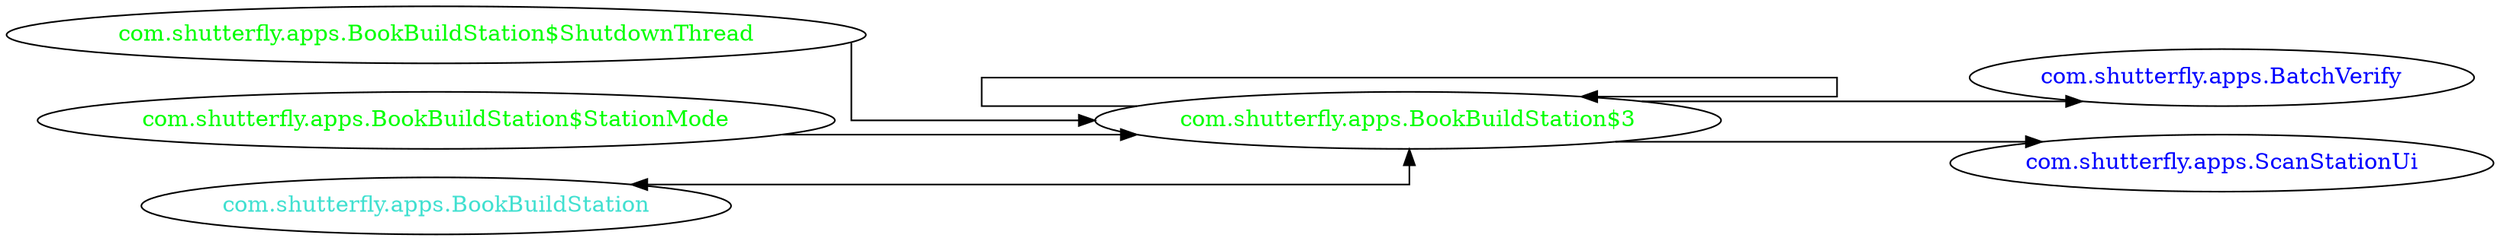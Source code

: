 digraph dependencyGraph {
 concentrate=true;
 ranksep="2.0";
 rankdir="LR"; 
 splines="ortho";
"com.shutterfly.apps.BookBuildStation$3" [fontcolor="red"];
"com.shutterfly.apps.BatchVerify" [ fontcolor="blue" ];
"com.shutterfly.apps.BookBuildStation$3"->"com.shutterfly.apps.BatchVerify";
"com.shutterfly.apps.ScanStationUi" [ fontcolor="blue" ];
"com.shutterfly.apps.BookBuildStation$3"->"com.shutterfly.apps.ScanStationUi";
"com.shutterfly.apps.BookBuildStation$3" [ fontcolor="green" ];
"com.shutterfly.apps.BookBuildStation$3"->"com.shutterfly.apps.BookBuildStation$3";
"com.shutterfly.apps.BookBuildStation$ShutdownThread" [ fontcolor="green" ];
"com.shutterfly.apps.BookBuildStation$ShutdownThread"->"com.shutterfly.apps.BookBuildStation$3";
"com.shutterfly.apps.BookBuildStation$StationMode" [ fontcolor="green" ];
"com.shutterfly.apps.BookBuildStation$StationMode"->"com.shutterfly.apps.BookBuildStation$3";
"com.shutterfly.apps.BookBuildStation" [ fontcolor="turquoise" ];
"com.shutterfly.apps.BookBuildStation"->"com.shutterfly.apps.BookBuildStation$3" [dir=both];
}